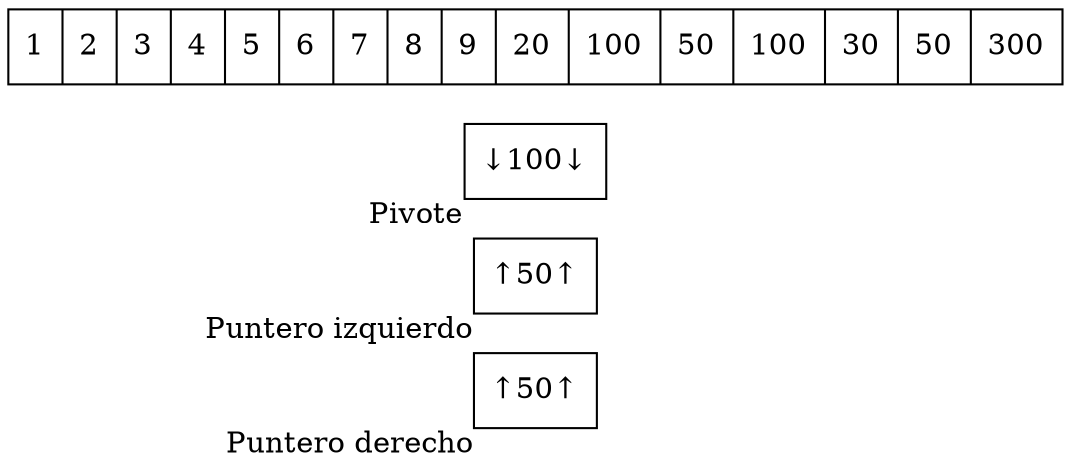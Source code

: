 digraph G{ node [shape = record ];
 rankdir=LR;puntDer[label="↑50↑" xlabel="Puntero derecho" pos = "12,0!"]
puntIzq[label="↑50↑" xlabel="Puntero izquierdo" pos = "8,0!"]
pivote[label="↓100↓" xlabel ="Pivote" pos = "10,2!"]
X[label="{ 1|2|3|4|5|6|7|8|9|20|100|50|100|30|50|300}" pos = "10,1!" ]}
